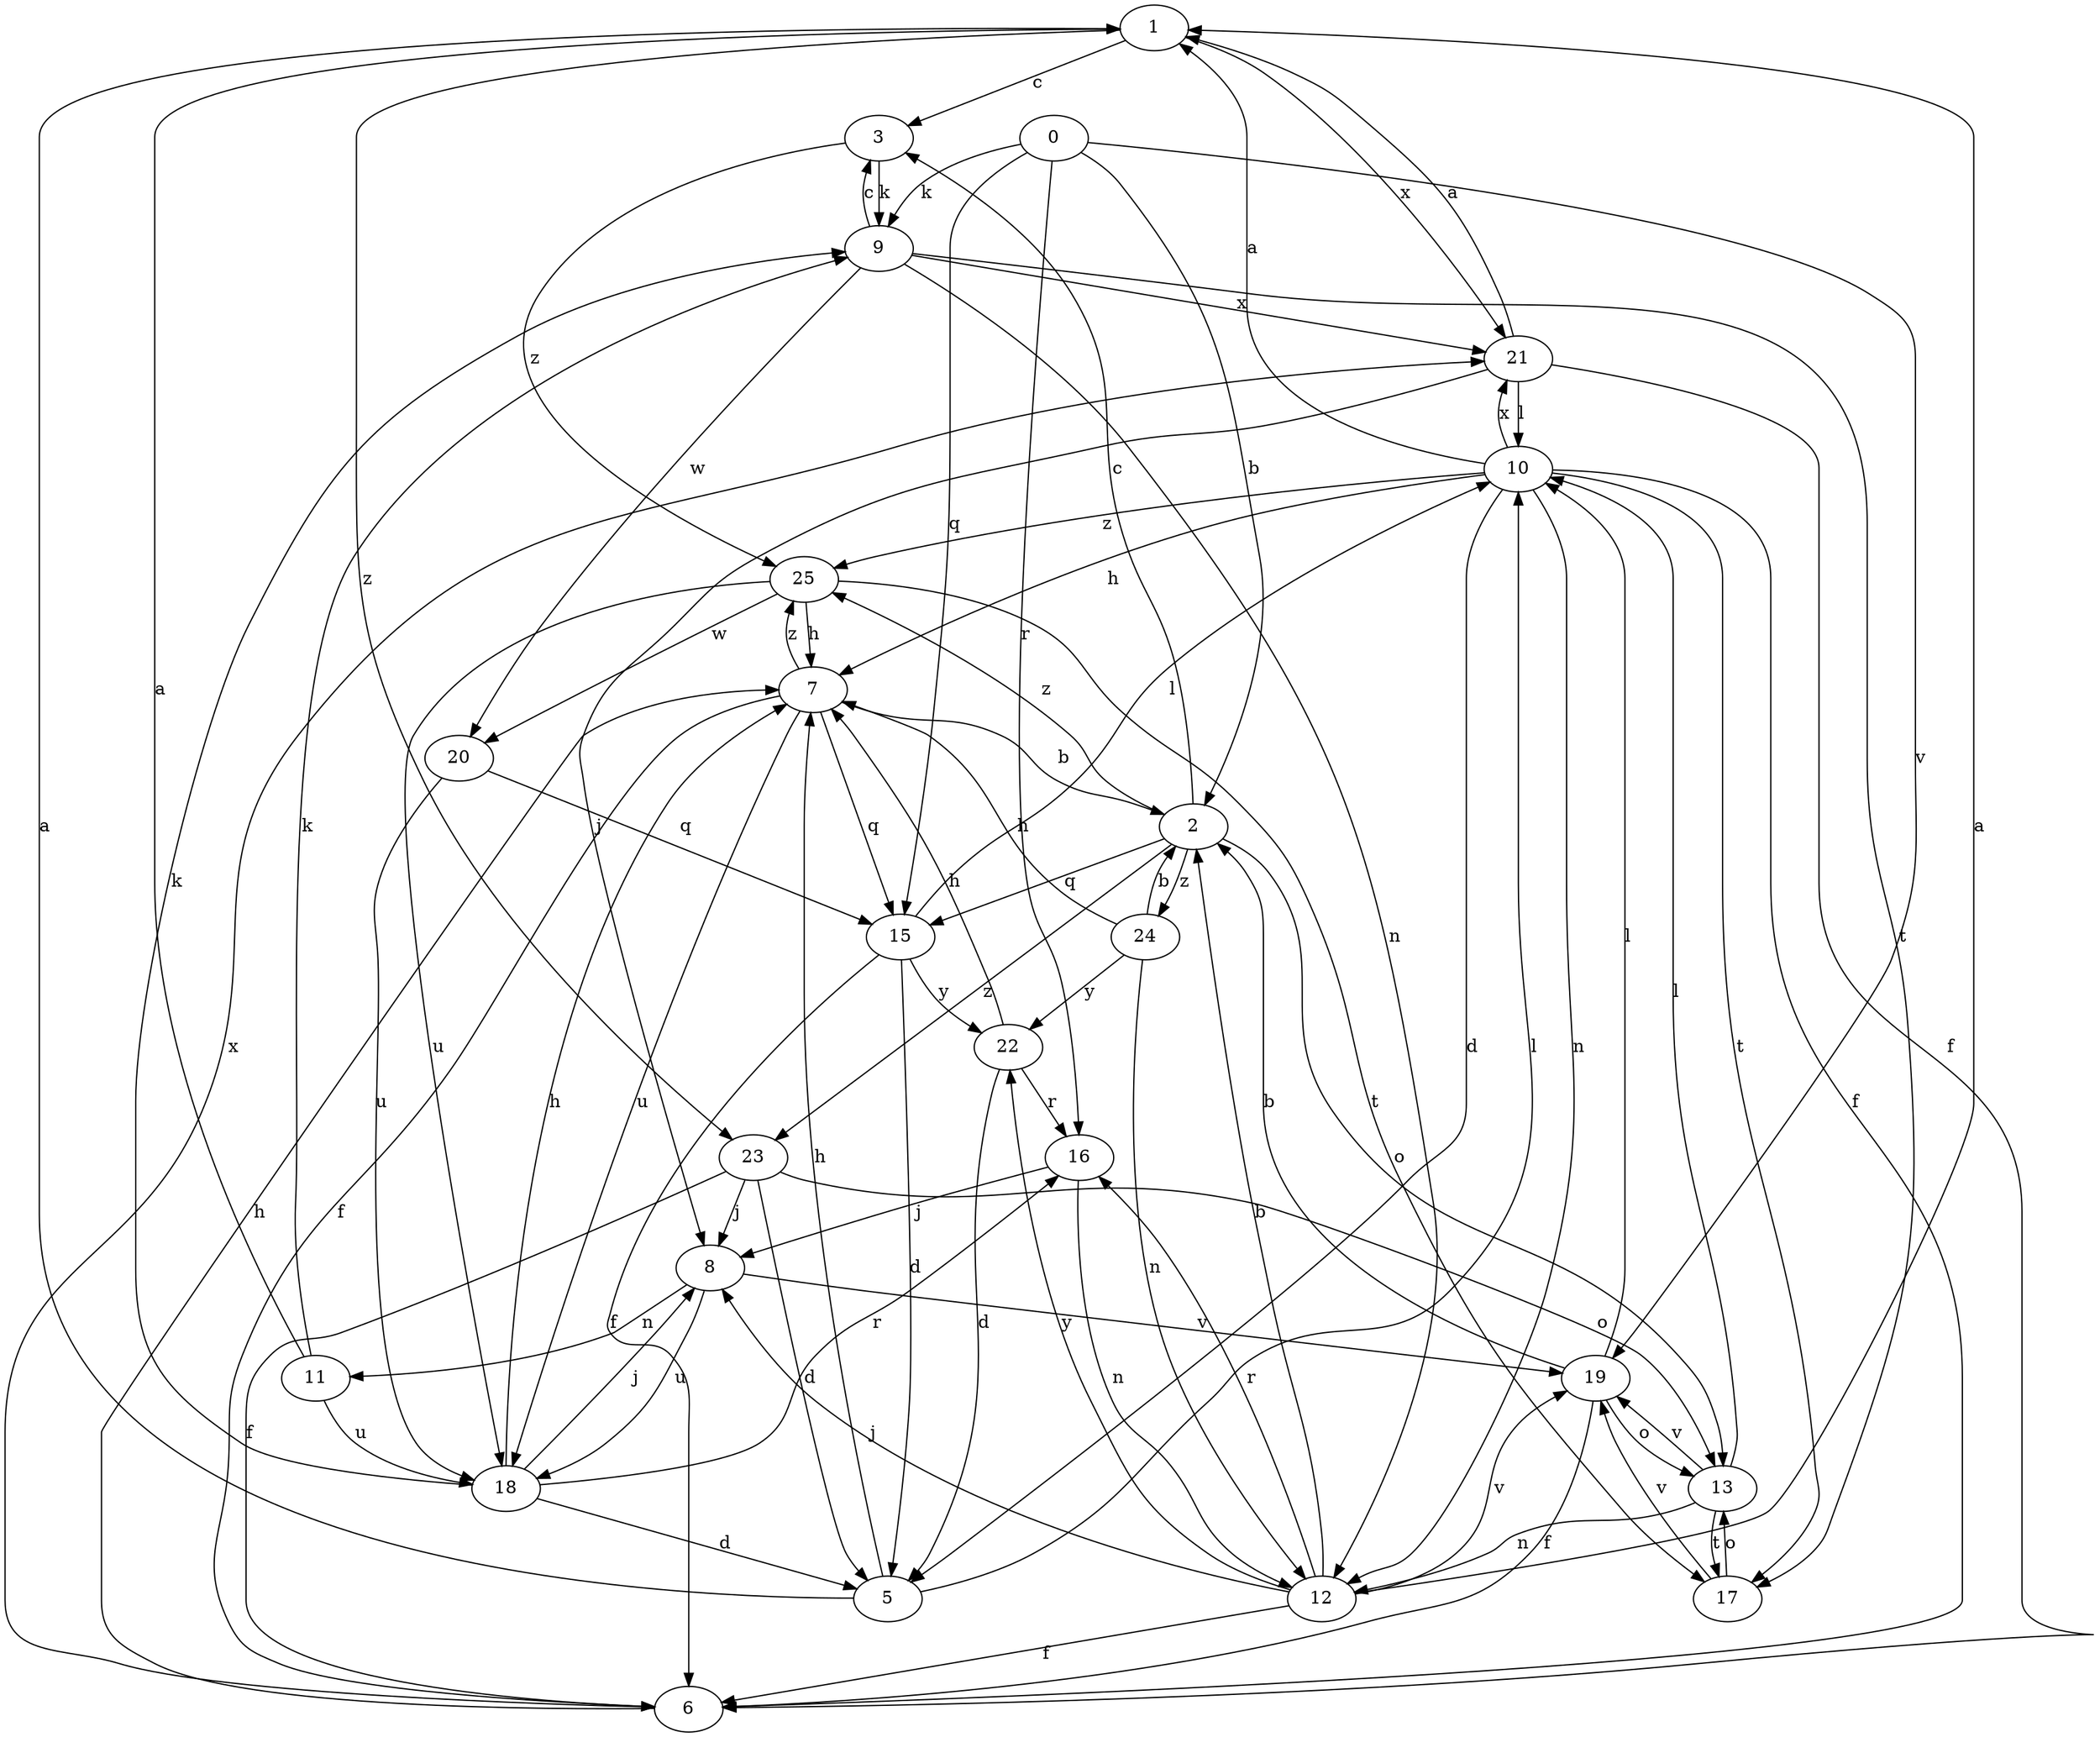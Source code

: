 strict digraph  {
1;
2;
3;
5;
6;
7;
8;
9;
10;
0;
11;
12;
13;
15;
16;
17;
18;
19;
20;
21;
22;
23;
24;
25;
1 -> 3  [label=c];
1 -> 21  [label=x];
1 -> 23  [label=z];
2 -> 3  [label=c];
2 -> 13  [label=o];
2 -> 15  [label=q];
2 -> 23  [label=z];
2 -> 24  [label=z];
2 -> 25  [label=z];
3 -> 9  [label=k];
3 -> 25  [label=z];
5 -> 1  [label=a];
5 -> 7  [label=h];
5 -> 10  [label=l];
6 -> 7  [label=h];
6 -> 21  [label=x];
7 -> 2  [label=b];
7 -> 6  [label=f];
7 -> 15  [label=q];
7 -> 18  [label=u];
7 -> 25  [label=z];
8 -> 11  [label=n];
8 -> 18  [label=u];
8 -> 19  [label=v];
9 -> 3  [label=c];
9 -> 12  [label=n];
9 -> 17  [label=t];
9 -> 20  [label=w];
9 -> 21  [label=x];
10 -> 1  [label=a];
10 -> 5  [label=d];
10 -> 6  [label=f];
10 -> 7  [label=h];
10 -> 12  [label=n];
10 -> 17  [label=t];
10 -> 21  [label=x];
10 -> 25  [label=z];
0 -> 2  [label=b];
0 -> 9  [label=k];
0 -> 15  [label=q];
0 -> 16  [label=r];
0 -> 19  [label=v];
11 -> 1  [label=a];
11 -> 9  [label=k];
11 -> 18  [label=u];
12 -> 1  [label=a];
12 -> 2  [label=b];
12 -> 6  [label=f];
12 -> 8  [label=j];
12 -> 16  [label=r];
12 -> 19  [label=v];
12 -> 22  [label=y];
13 -> 10  [label=l];
13 -> 12  [label=n];
13 -> 17  [label=t];
13 -> 19  [label=v];
15 -> 5  [label=d];
15 -> 6  [label=f];
15 -> 10  [label=l];
15 -> 22  [label=y];
16 -> 8  [label=j];
16 -> 12  [label=n];
17 -> 13  [label=o];
17 -> 19  [label=v];
18 -> 5  [label=d];
18 -> 7  [label=h];
18 -> 8  [label=j];
18 -> 9  [label=k];
18 -> 16  [label=r];
19 -> 2  [label=b];
19 -> 6  [label=f];
19 -> 10  [label=l];
19 -> 13  [label=o];
20 -> 15  [label=q];
20 -> 18  [label=u];
21 -> 1  [label=a];
21 -> 6  [label=f];
21 -> 8  [label=j];
21 -> 10  [label=l];
22 -> 5  [label=d];
22 -> 7  [label=h];
22 -> 16  [label=r];
23 -> 5  [label=d];
23 -> 6  [label=f];
23 -> 8  [label=j];
23 -> 13  [label=o];
24 -> 2  [label=b];
24 -> 7  [label=h];
24 -> 12  [label=n];
24 -> 22  [label=y];
25 -> 7  [label=h];
25 -> 17  [label=t];
25 -> 18  [label=u];
25 -> 20  [label=w];
}
